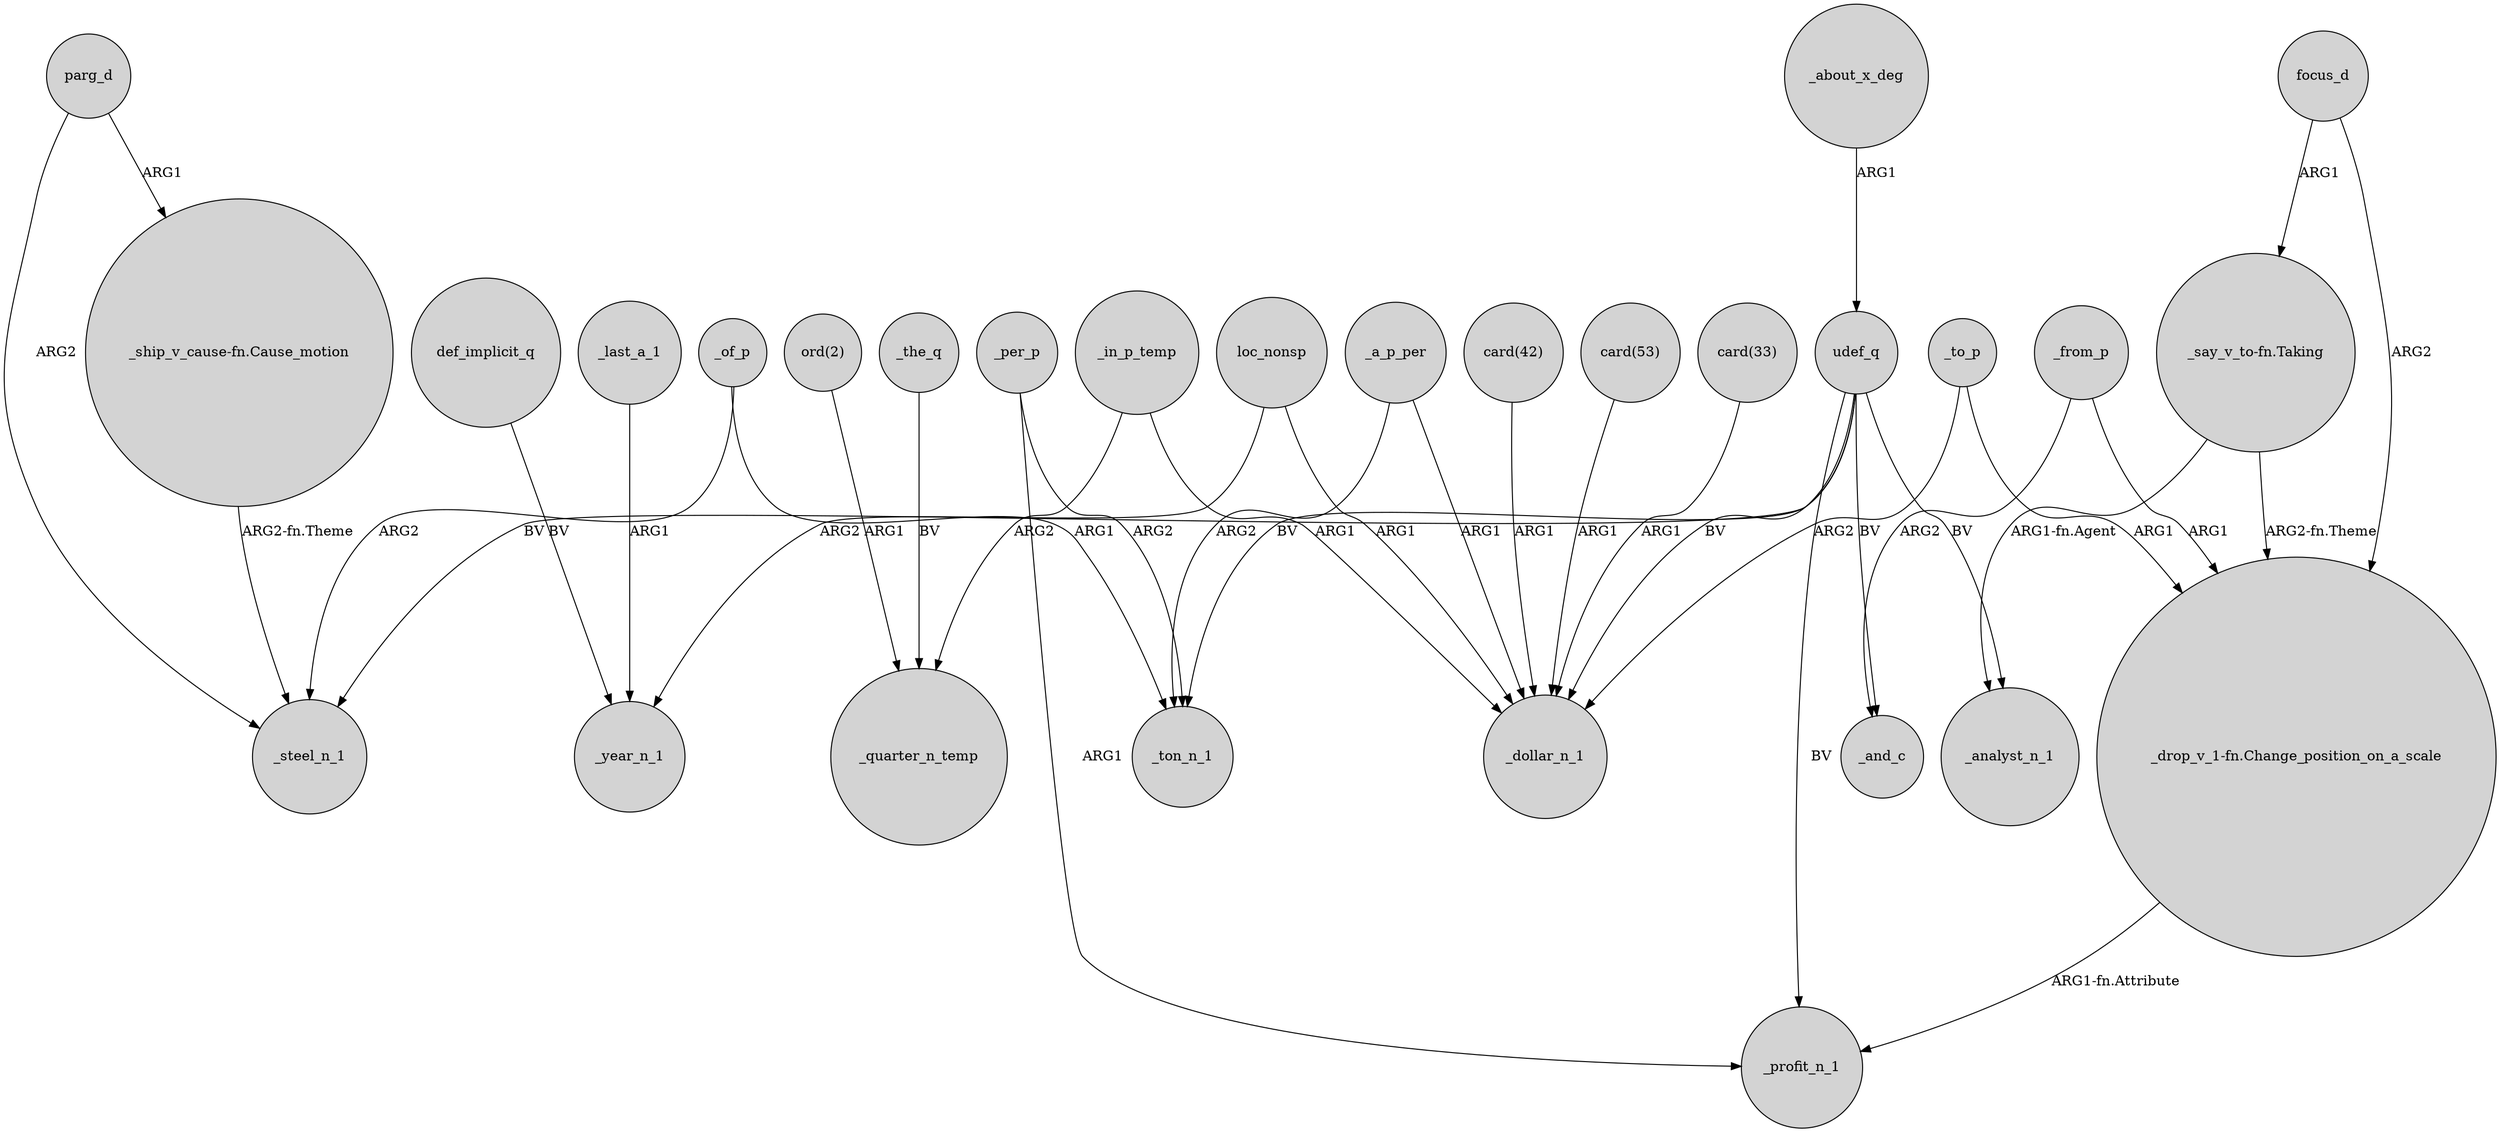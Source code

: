 digraph {
	node [shape=circle style=filled]
	parg_d -> _steel_n_1 [label=ARG2]
	loc_nonsp -> _dollar_n_1 [label=ARG1]
	_in_p_temp -> _quarter_n_temp [label=ARG2]
	focus_d -> "_say_v_to-fn.Taking" [label=ARG1]
	udef_q -> _analyst_n_1 [label=BV]
	_per_p -> _ton_n_1 [label=ARG2]
	def_implicit_q -> _year_n_1 [label=BV]
	_the_q -> _quarter_n_temp [label=BV]
	_from_p -> _and_c [label=ARG2]
	_of_p -> _ton_n_1 [label=ARG1]
	udef_q -> _profit_n_1 [label=BV]
	focus_d -> "_drop_v_1-fn.Change_position_on_a_scale" [label=ARG2]
	_per_p -> _profit_n_1 [label=ARG1]
	_to_p -> _dollar_n_1 [label=ARG2]
	_a_p_per -> _ton_n_1 [label=ARG2]
	udef_q -> _and_c [label=BV]
	_in_p_temp -> _dollar_n_1 [label=ARG1]
	loc_nonsp -> _year_n_1 [label=ARG2]
	_about_x_deg -> udef_q [label=ARG1]
	"_ship_v_cause-fn.Cause_motion" -> _steel_n_1 [label="ARG2-fn.Theme"]
	udef_q -> _steel_n_1 [label=BV]
	"card(33)" -> _dollar_n_1 [label=ARG1]
	_from_p -> "_drop_v_1-fn.Change_position_on_a_scale" [label=ARG1]
	"_say_v_to-fn.Taking" -> _analyst_n_1 [label="ARG1-fn.Agent"]
	"_drop_v_1-fn.Change_position_on_a_scale" -> _profit_n_1 [label="ARG1-fn.Attribute"]
	"card(42)" -> _dollar_n_1 [label=ARG1]
	_to_p -> "_drop_v_1-fn.Change_position_on_a_scale" [label=ARG1]
	_of_p -> _steel_n_1 [label=ARG2]
	parg_d -> "_ship_v_cause-fn.Cause_motion" [label=ARG1]
	_last_a_1 -> _year_n_1 [label=ARG1]
	udef_q -> _dollar_n_1 [label=BV]
	udef_q -> _ton_n_1 [label=BV]
	_a_p_per -> _dollar_n_1 [label=ARG1]
	"ord(2)" -> _quarter_n_temp [label=ARG1]
	"card(53)" -> _dollar_n_1 [label=ARG1]
	"_say_v_to-fn.Taking" -> "_drop_v_1-fn.Change_position_on_a_scale" [label="ARG2-fn.Theme"]
}
